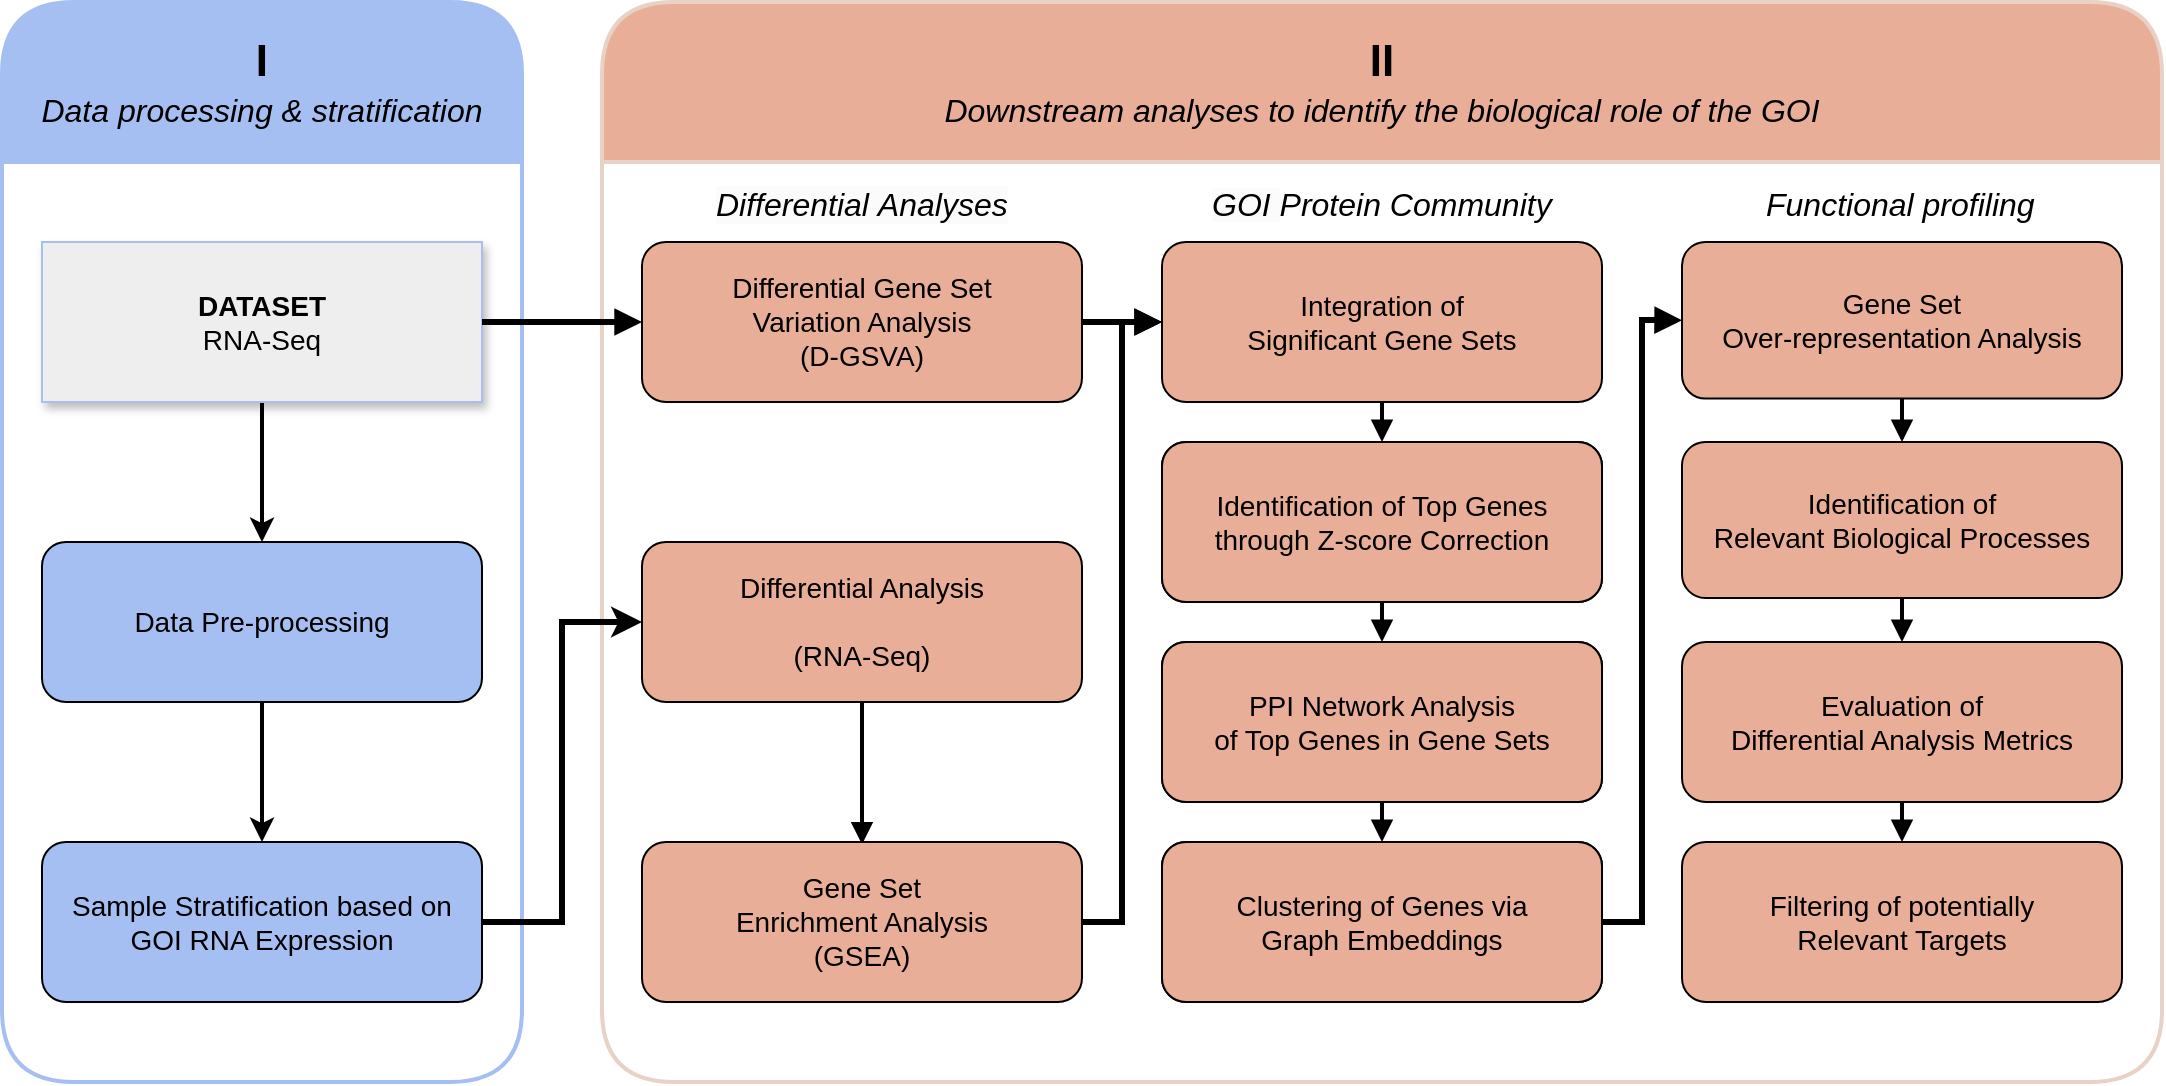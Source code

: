 <mxfile scale="2" border="0">
    <diagram name="Page-1" id="WMyTI4VWCgRzHXp1mPb9">
        <mxGraphModel dx="2253" dy="1054" grid="1" gridSize="5" guides="1" tooltips="1" connect="1" arrows="1" fold="1" page="1" pageScale="1" pageWidth="1169" pageHeight="827" math="0" shadow="0">
            <root>
                <mxCell id="0"/>
                <mxCell id="1" parent="0"/>
                <mxCell id="U7u_f17gVRgXchmAX0Bn-6" value="" style="edgeStyle=orthogonalEdgeStyle;rounded=0;orthogonalLoop=1;jettySize=auto;html=1;" parent="1" edge="1">
                    <mxGeometry relative="1" as="geometry">
                        <mxPoint x="405.372" y="341.378" as="sourcePoint"/>
                    </mxGeometry>
                </mxCell>
                <mxCell id="U7u_f17gVRgXchmAX0Bn-1" value="&lt;div style=&quot;font-size: 22px;&quot;&gt;&lt;font style=&quot;font-size: 22px;&quot;&gt;I&lt;/font&gt;&lt;/div&gt;&lt;div style=&quot;font-size: 1px;&quot;&gt;&lt;br&gt;&lt;/div&gt;&lt;div style=&quot;font-size: 16px;&quot;&gt;&lt;i&gt;&lt;span style=&quot;font-weight: normal;&quot;&gt;Data processing&amp;nbsp;&lt;/span&gt;&lt;/i&gt;&lt;i style=&quot;background-color: initial;&quot;&gt;&lt;span style=&quot;font-weight: normal;&quot;&gt;&amp;amp; stratification&lt;/span&gt;&lt;/i&gt;&lt;/div&gt;" style="swimlane;whiteSpace=wrap;html=1;startSize=80;rounded=1;fillStyle=solid;strokeWidth=2;container=0;fillColor=#a6bff2;strokeColor=#A6BFF2;" parent="1" vertex="1">
                    <mxGeometry y="200" width="260" height="540" as="geometry">
                        <mxRectangle x="20" y="20" width="40" height="45" as="alternateBounds"/>
                    </mxGeometry>
                </mxCell>
                <mxCell id="78" value="" style="edgeStyle=none;html=1;strokeWidth=2;" edge="1" parent="U7u_f17gVRgXchmAX0Bn-1" source="odDYbRYCYWoE1OATyWKR-1" target="76">
                    <mxGeometry relative="1" as="geometry"/>
                </mxCell>
                <mxCell id="odDYbRYCYWoE1OATyWKR-1" value="&lt;div style=&quot;font-size: 14px;&quot;&gt;&lt;b&gt;DATASET&lt;/b&gt;&lt;/div&gt;&lt;div style=&quot;font-size: 14px;&quot;&gt;RNA-Seq&lt;/div&gt;" style="rounded=0;whiteSpace=wrap;html=1;strokeWidth=1;fillColor=#EEEEEE;strokeColor=#A6BFF2;shadow=1;fontStyle=0;container=0;fontSize=14;" parent="U7u_f17gVRgXchmAX0Bn-1" vertex="1">
                    <mxGeometry x="20" y="120" width="220" height="80" as="geometry"/>
                </mxCell>
                <mxCell id="ll4MLsgl20_4qIF9zqpb-2" value="&lt;div style=&quot;font-size: 14px;&quot;&gt;Sample Stratification based on GOI&amp;nbsp;RNA Expression&lt;br style=&quot;font-size: 14px;&quot;&gt;&lt;/div&gt;" style="rounded=1;whiteSpace=wrap;html=1;fillColor=#A6BFF2;strokeColor=#000000;fontStyle=0;container=0;fontSize=14;" parent="U7u_f17gVRgXchmAX0Bn-1" vertex="1">
                    <mxGeometry x="20" y="420" width="220" height="80" as="geometry"/>
                </mxCell>
                <mxCell id="32" value="" style="edgeStyle=orthogonalEdgeStyle;html=1;strokeWidth=2;endArrow=block;endFill=1;" parent="U7u_f17gVRgXchmAX0Bn-1" source="odDYbRYCYWoE1OATyWKR-2" edge="1">
                    <mxGeometry relative="1" as="geometry">
                        <mxPoint x="120.0" y="440.004" as="targetPoint"/>
                    </mxGeometry>
                </mxCell>
                <mxCell id="77" value="" style="edgeStyle=none;html=1;strokeWidth=2;" edge="1" parent="U7u_f17gVRgXchmAX0Bn-1" source="76" target="ll4MLsgl20_4qIF9zqpb-2">
                    <mxGeometry relative="1" as="geometry"/>
                </mxCell>
                <mxCell id="76" value="&lt;div style=&quot;font-size: 14px;&quot;&gt;Data Pre-processing&lt;/div&gt;" style="rounded=1;whiteSpace=wrap;html=1;fillColor=#A6BFF2;strokeColor=#000000;fontStyle=0;container=0;fontSize=14;" vertex="1" parent="U7u_f17gVRgXchmAX0Bn-1">
                    <mxGeometry x="19.997" y="270" width="220" height="80" as="geometry"/>
                </mxCell>
                <mxCell id="U7u_f17gVRgXchmAX0Bn-2" value="&lt;div style=&quot;font-size: 22px;&quot;&gt;&lt;font style=&quot;font-size: 22px;&quot;&gt;II&lt;/font&gt;&lt;/div&gt;&lt;div style=&quot;font-size: 1px;&quot;&gt;&lt;font style=&quot;font-size: 1px;&quot;&gt;&lt;br&gt;&lt;/font&gt;&lt;/div&gt;&lt;div style=&quot;font-size: 16px;&quot;&gt;&lt;span style=&quot;font-weight: 400;&quot;&gt;&lt;i&gt;Downstream analyses to identify the biological role of the GOI&lt;/i&gt;&lt;/span&gt;&lt;/div&gt;" style="swimlane;whiteSpace=wrap;html=1;startSize=80;rounded=1;strokeWidth=2;fillColor=#e9ae97;strokeColor=#E8D2C7;container=0;align=center;" parent="1" vertex="1">
                    <mxGeometry x="300" y="200" width="780" height="540" as="geometry">
                        <mxRectangle x="20" y="20" width="40" height="45" as="alternateBounds"/>
                    </mxGeometry>
                </mxCell>
                <mxCell id="VoZBrdOOJ4ARXTzK2C11-7" value="&lt;div style=&quot;font-size: 14px;&quot;&gt;&lt;span style=&quot;font-size: 14px;&quot;&gt;Differential Gene Set&lt;/span&gt;&lt;/div&gt;&lt;div style=&quot;font-size: 14px;&quot;&gt;&lt;span style=&quot;font-size: 14px;&quot;&gt;Variation Analysis&lt;/span&gt;&lt;/div&gt;&lt;div style=&quot;font-size: 14px;&quot;&gt;&lt;span style=&quot;font-size: 14px;&quot;&gt;(D-GSVA)&lt;/span&gt;&lt;/div&gt;" style="rounded=1;whiteSpace=wrap;html=1;fillColor=#E9AE97;strokeColor=#000000;fontStyle=0;container=0;fontSize=14;" parent="U7u_f17gVRgXchmAX0Bn-2" vertex="1">
                    <mxGeometry x="19.997" y="120" width="220" height="80" as="geometry"/>
                </mxCell>
                <mxCell id="38" value="" style="edgeStyle=orthogonalEdgeStyle;html=1;strokeWidth=2;endArrow=block;endFill=1;entryX=0.5;entryY=0.015;entryDx=0;entryDy=0;entryPerimeter=0;" parent="U7u_f17gVRgXchmAX0Bn-2" source="odDYbRYCYWoE1OATyWKR-3" target="VoZBrdOOJ4ARXTzK2C11-10" edge="1">
                    <mxGeometry relative="1" as="geometry">
                        <mxPoint x="140" y="340" as="targetPoint"/>
                    </mxGeometry>
                </mxCell>
                <mxCell id="odDYbRYCYWoE1OATyWKR-3" value="&lt;div style=&quot;font-size: 14px;&quot;&gt;Differential Analysis &lt;br style=&quot;font-size: 14px;&quot;&gt;&lt;/div&gt;&lt;div style=&quot;font-size: 14px;&quot;&gt;&lt;br style=&quot;font-size: 14px;&quot;&gt;&lt;/div&gt;&lt;div style=&quot;font-size: 14px;&quot;&gt;(RNA-Seq)&lt;/div&gt;" style="rounded=1;whiteSpace=wrap;html=1;fillColor=#E9AE97;strokeColor=#000000;fontStyle=0;container=0;fontSize=14;" parent="U7u_f17gVRgXchmAX0Bn-2" vertex="1">
                    <mxGeometry x="19.997" y="270.0" width="220" height="80" as="geometry"/>
                </mxCell>
                <mxCell id="VoZBrdOOJ4ARXTzK2C11-10" value="&lt;div style=&quot;font-size: 14px;&quot;&gt;&lt;font style=&quot;font-size: 14px;&quot;&gt;&lt;span style=&quot;font-size: 14px;&quot;&gt;Gene Set&lt;/span&gt;&lt;/font&gt;&lt;/div&gt;&lt;div style=&quot;font-size: 14px;&quot;&gt;&lt;font style=&quot;font-size: 14px;&quot;&gt;&lt;span style=&quot;font-size: 14px;&quot;&gt;Enrichment Analysis&lt;/span&gt;&lt;/font&gt;&lt;/div&gt;&lt;div style=&quot;font-size: 14px;&quot;&gt;&lt;font style=&quot;font-size: 14px;&quot;&gt;&lt;span style=&quot;font-size: 14px;&quot;&gt;(GSEA)&lt;/span&gt;&lt;/font&gt;&lt;/div&gt;" style="rounded=1;whiteSpace=wrap;html=1;fillColor=#E9AE97;strokeColor=#000000;fontStyle=0;container=0;fontSize=14;" parent="U7u_f17gVRgXchmAX0Bn-2" vertex="1">
                    <mxGeometry x="19.997" y="420.0" width="220" height="80" as="geometry"/>
                </mxCell>
                <mxCell id="61" value="&lt;div style=&quot;border-color: var(--border-color); color: rgb(0, 0, 0); font-family: Helvetica; font-style: normal; font-variant-ligatures: normal; font-variant-caps: normal; font-weight: 700; letter-spacing: normal; orphans: 2; text-align: center; text-indent: 0px; text-transform: none; widows: 2; word-spacing: 0px; -webkit-text-stroke-width: 0px; background-color: rgb(251, 251, 251); text-decoration-thickness: initial; text-decoration-style: initial; text-decoration-color: initial; font-size: 16px;&quot;&gt;&lt;i style=&quot;border-color: var(--border-color); font-weight: normal;&quot;&gt;Differential&amp;nbsp;&lt;/i&gt;&lt;i style=&quot;border-color: var(--border-color); font-weight: normal;&quot;&gt;Analyses&lt;/i&gt;&lt;/div&gt;" style="text;whiteSpace=wrap;html=1;" vertex="1" parent="U7u_f17gVRgXchmAX0Bn-2">
                    <mxGeometry x="55" y="85" width="150" height="30" as="geometry"/>
                </mxCell>
                <mxCell id="ll4MLsgl20_4qIF9zqpb-33" value="" style="edgeStyle=orthogonalEdgeStyle;rounded=0;orthogonalLoop=1;jettySize=auto;html=1;strokeWidth=3;endArrow=block;endFill=1;" parent="U7u_f17gVRgXchmAX0Bn-2" source="VoZBrdOOJ4ARXTzK2C11-7" target="odDYbRYCYWoE1OATyWKR-20" edge="1">
                    <mxGeometry relative="1" as="geometry"/>
                </mxCell>
                <mxCell id="24" value="" style="edgeStyle=orthogonalEdgeStyle;html=1;entryX=0;entryY=0.5;entryDx=0;entryDy=0;exitX=1;exitY=0.5;exitDx=0;exitDy=0;endArrow=block;endFill=1;rounded=0;strokeWidth=3;" parent="U7u_f17gVRgXchmAX0Bn-2" source="VoZBrdOOJ4ARXTzK2C11-10" target="odDYbRYCYWoE1OATyWKR-20" edge="1">
                    <mxGeometry relative="1" as="geometry"/>
                </mxCell>
                <mxCell id="odDYbRYCYWoE1OATyWKR-20" value="&lt;div style=&quot;font-size: 14px;&quot;&gt;&lt;span style=&quot;font-size: 14px;&quot;&gt;Integration of&lt;/span&gt;&lt;/div&gt;&lt;div style=&quot;font-size: 14px;&quot;&gt;&lt;span style=&quot;font-size: 14px;&quot;&gt;Significant Gene Sets&lt;/span&gt;&lt;/div&gt;" style="rounded=1;whiteSpace=wrap;html=1;fillColor=#E9AE97;strokeColor=#000000;fontStyle=0;container=0;fontSize=14;" parent="U7u_f17gVRgXchmAX0Bn-2" vertex="1">
                    <mxGeometry x="280.005" y="120" width="220" height="80" as="geometry"/>
                </mxCell>
                <mxCell id="ll4MLsgl20_4qIF9zqpb-35" value="Identification of Top Genes&lt;br&gt;through Z-score Correction" style="rounded=1;whiteSpace=wrap;html=1;fillColor=#B1516E;strokeColor=#000000;fontStyle=0;container=0;fontSize=14;" parent="U7u_f17gVRgXchmAX0Bn-2" vertex="1">
                    <mxGeometry x="280.005" y="220.0" width="220" height="80" as="geometry"/>
                </mxCell>
                <mxCell id="55" value="" style="endArrow=block;html=1;rounded=1;sketch=0;strokeColor=#000000;strokeWidth=2;fontColor=#FFFFFF;endFill=1;exitX=0.5;exitY=1;exitDx=0;exitDy=0;entryX=0.5;entryY=0;entryDx=0;entryDy=0;" parent="U7u_f17gVRgXchmAX0Bn-2" source="odDYbRYCYWoE1OATyWKR-20" target="ll4MLsgl20_4qIF9zqpb-35" edge="1">
                    <mxGeometry width="50" height="50" relative="1" as="geometry">
                        <mxPoint x="390" y="340" as="sourcePoint"/>
                        <mxPoint x="440" y="290" as="targetPoint"/>
                    </mxGeometry>
                </mxCell>
                <mxCell id="odDYbRYCYWoE1OATyWKR-30" value="&lt;div style=&quot;font-size: 14px;&quot;&gt;&lt;span style=&quot;font-size: 14px;&quot;&gt;PPI Network Analysis&lt;/span&gt;&lt;/div&gt;&lt;div style=&quot;font-size: 14px;&quot;&gt;&lt;span style=&quot;font-size: 14px;&quot;&gt;of Top Genes in Gene Sets&lt;br style=&quot;font-size: 14px;&quot;&gt;&lt;/span&gt;&lt;/div&gt;" style="rounded=1;whiteSpace=wrap;html=1;fillColor=#B1516E;strokeColor=#000000;fontStyle=0;container=0;fontSize=14;" parent="U7u_f17gVRgXchmAX0Bn-2" vertex="1">
                    <mxGeometry x="280.005" y="320" width="220" height="80" as="geometry"/>
                </mxCell>
                <mxCell id="56" value="" style="endArrow=block;html=1;rounded=1;sketch=0;strokeColor=#000000;strokeWidth=2;fontColor=#FFFFFF;endFill=1;exitX=0.5;exitY=1;exitDx=0;exitDy=0;entryX=0.5;entryY=0;entryDx=0;entryDy=0;" parent="U7u_f17gVRgXchmAX0Bn-2" source="ll4MLsgl20_4qIF9zqpb-35" target="odDYbRYCYWoE1OATyWKR-30" edge="1">
                    <mxGeometry width="50" height="50" relative="1" as="geometry">
                        <mxPoint x="405.005" y="300" as="sourcePoint"/>
                        <mxPoint x="405.005" y="320" as="targetPoint"/>
                    </mxGeometry>
                </mxCell>
                <mxCell id="VoZBrdOOJ4ARXTzK2C11-2" value="&lt;div style=&quot;font-size: 14px;&quot;&gt;&lt;span style=&quot;font-size: 14px;&quot;&gt;Clustering of Genes via&lt;/span&gt;&lt;/div&gt;&lt;div style=&quot;font-size: 14px;&quot;&gt;&lt;span style=&quot;font-size: 14px;&quot;&gt;Graph Embeddings&lt;/span&gt;&lt;/div&gt;" style="rounded=1;whiteSpace=wrap;html=1;fillColor=#B1516E;strokeColor=#000000;fontStyle=0;container=0;fontSize=14;" parent="U7u_f17gVRgXchmAX0Bn-2" vertex="1">
                    <mxGeometry x="280.005" y="420.0" width="220" height="80" as="geometry"/>
                </mxCell>
                <mxCell id="57" value="" style="endArrow=block;html=1;rounded=1;sketch=0;strokeColor=#000000;strokeWidth=2;fontColor=#FFFFFF;endFill=1;exitX=0.5;exitY=1;exitDx=0;exitDy=0;entryX=0.5;entryY=0;entryDx=0;entryDy=0;" parent="U7u_f17gVRgXchmAX0Bn-2" source="odDYbRYCYWoE1OATyWKR-30" target="VoZBrdOOJ4ARXTzK2C11-2" edge="1">
                    <mxGeometry width="50" height="50" relative="1" as="geometry">
                        <mxPoint x="400.005" y="400" as="sourcePoint"/>
                        <mxPoint x="400.005" y="420" as="targetPoint"/>
                    </mxGeometry>
                </mxCell>
                <mxCell id="58" value="&lt;div style=&quot;font-size: 14px;&quot;&gt;&lt;span style=&quot;font-size: 14px;&quot;&gt;Clustering of Genes via&lt;/span&gt;&lt;/div&gt;&lt;div style=&quot;font-size: 14px;&quot;&gt;&lt;span style=&quot;font-size: 14px;&quot;&gt;Graph Embeddings&lt;/span&gt;&lt;/div&gt;" style="rounded=1;whiteSpace=wrap;html=1;fillColor=#E9AE97;strokeColor=#000000;fontStyle=0;container=0;fontSize=14;" vertex="1" parent="U7u_f17gVRgXchmAX0Bn-2">
                    <mxGeometry x="280.005" y="420.0" width="220" height="80" as="geometry"/>
                </mxCell>
                <mxCell id="59" value="&lt;div style=&quot;font-size: 14px;&quot;&gt;&lt;span style=&quot;font-size: 14px;&quot;&gt;PPI Network Analysis&lt;/span&gt;&lt;/div&gt;&lt;div style=&quot;font-size: 14px;&quot;&gt;&lt;span style=&quot;font-size: 14px;&quot;&gt;of Top Genes in Gene Sets&lt;br style=&quot;font-size: 14px;&quot;&gt;&lt;/span&gt;&lt;/div&gt;" style="rounded=1;whiteSpace=wrap;html=1;fillColor=#E9AE97;strokeColor=#000000;fontStyle=0;container=0;fontSize=14;" vertex="1" parent="U7u_f17gVRgXchmAX0Bn-2">
                    <mxGeometry x="280.005" y="320" width="220" height="80" as="geometry"/>
                </mxCell>
                <mxCell id="60" value="Identification of Top Genes&lt;br&gt;through Z-score Correction" style="rounded=1;whiteSpace=wrap;html=1;fillColor=#E9AE97;strokeColor=#000000;fontStyle=0;container=0;fontSize=14;" vertex="1" parent="U7u_f17gVRgXchmAX0Bn-2">
                    <mxGeometry x="280.005" y="220.0" width="220" height="80" as="geometry"/>
                </mxCell>
                <mxCell id="62" value="&lt;i style=&quot;border-color: var(--border-color); color: rgb(0, 0, 0); font-family: Helvetica; font-size: 16px; font-variant-ligatures: normal; font-variant-caps: normal; font-weight: 700; letter-spacing: normal; orphans: 2; text-align: center; text-indent: 0px; text-transform: none; widows: 2; word-spacing: 0px; -webkit-text-stroke-width: 0px; background-color: rgb(251, 251, 251); text-decoration-thickness: initial; text-decoration-style: initial; text-decoration-color: initial;&quot;&gt;&lt;span style=&quot;border-color: var(--border-color); font-weight: normal;&quot;&gt;GOI&amp;nbsp;&lt;/span&gt;&lt;/i&gt;&lt;i style=&quot;border-color: var(--border-color); color: rgb(0, 0, 0); font-family: Helvetica; font-size: 16px; font-variant-ligatures: normal; font-variant-caps: normal; font-weight: 700; letter-spacing: normal; orphans: 2; text-align: center; text-indent: 0px; text-transform: none; widows: 2; word-spacing: 0px; -webkit-text-stroke-width: 0px; background-color: initial; text-decoration-thickness: initial; text-decoration-style: initial; text-decoration-color: initial;&quot;&gt;&lt;span style=&quot;border-color: var(--border-color); font-weight: normal;&quot;&gt;Protein Community&lt;/span&gt;&lt;/i&gt;" style="text;whiteSpace=wrap;html=1;" vertex="1" parent="U7u_f17gVRgXchmAX0Bn-2">
                    <mxGeometry x="302.5" y="85" width="175" height="30" as="geometry"/>
                </mxCell>
                <mxCell id="ll4MLsgl20_4qIF9zqpb-43" value="Identification of&lt;br&gt;Relevant Biological Processes" style="rounded=1;whiteSpace=wrap;html=1;fillColor=#E9AE97;strokeColor=#000000;fontStyle=0;container=0;fontSize=14;" parent="U7u_f17gVRgXchmAX0Bn-2" vertex="1">
                    <mxGeometry x="540" y="220" width="220" height="78" as="geometry"/>
                </mxCell>
                <mxCell id="5" value="Evaluation of&lt;br&gt;Differential Analysis Metrics" style="rounded=1;whiteSpace=wrap;html=1;fillColor=#E9AE97;strokeColor=#000000;fontStyle=0;container=0;fontSize=14;" parent="U7u_f17gVRgXchmAX0Bn-2" vertex="1">
                    <mxGeometry x="540" y="320" width="220" height="80" as="geometry"/>
                </mxCell>
                <mxCell id="21" value="" style="edgeStyle=none;html=1;endArrow=block;endFill=1;strokeWidth=2;" parent="U7u_f17gVRgXchmAX0Bn-2" source="ll4MLsgl20_4qIF9zqpb-43" target="5" edge="1">
                    <mxGeometry relative="1" as="geometry"/>
                </mxCell>
                <mxCell id="ll4MLsgl20_4qIF9zqpb-41" value="Gene Set&lt;br&gt;Over-representation Analysis" style="rounded=1;whiteSpace=wrap;html=1;fillColor=#E9AE97;strokeColor=#000000;fontStyle=0;container=0;fontSize=14;" parent="U7u_f17gVRgXchmAX0Bn-2" vertex="1">
                    <mxGeometry x="540" y="120" width="220" height="78.3" as="geometry"/>
                </mxCell>
                <mxCell id="25" value="" style="edgeStyle=none;html=1;entryX=0;entryY=0.5;entryDx=0;entryDy=0;exitX=1;exitY=0.5;exitDx=0;exitDy=0;rounded=0;endArrow=block;endFill=1;strokeWidth=3;" parent="U7u_f17gVRgXchmAX0Bn-2" source="VoZBrdOOJ4ARXTzK2C11-2" target="ll4MLsgl20_4qIF9zqpb-41" edge="1">
                    <mxGeometry relative="1" as="geometry">
                        <Array as="points">
                            <mxPoint x="520" y="460"/>
                            <mxPoint x="520" y="159"/>
                        </Array>
                    </mxGeometry>
                </mxCell>
                <mxCell id="ll4MLsgl20_4qIF9zqpb-44" value="" style="edgeStyle=orthogonalEdgeStyle;rounded=0;orthogonalLoop=1;jettySize=auto;html=1;endArrow=block;endFill=1;strokeWidth=2;" parent="U7u_f17gVRgXchmAX0Bn-2" source="ll4MLsgl20_4qIF9zqpb-41" target="ll4MLsgl20_4qIF9zqpb-43" edge="1">
                    <mxGeometry relative="1" as="geometry"/>
                </mxCell>
                <mxCell id="19" value="Filtering of potentially&lt;br style=&quot;border-color: var(--border-color);&quot;&gt;Relevant Targets" style="rounded=1;whiteSpace=wrap;html=1;fillColor=#E9AE97;strokeColor=#000000;fontStyle=0;container=0;fontSize=14;" parent="U7u_f17gVRgXchmAX0Bn-2" vertex="1">
                    <mxGeometry x="540" y="420" width="220" height="80" as="geometry"/>
                </mxCell>
                <mxCell id="22" value="" style="edgeStyle=none;html=1;endArrow=block;endFill=1;strokeWidth=2;" parent="U7u_f17gVRgXchmAX0Bn-2" source="5" target="19" edge="1">
                    <mxGeometry relative="1" as="geometry"/>
                </mxCell>
                <mxCell id="63" value="&lt;i style=&quot;border-color: var(--border-color); color: rgb(0, 0, 0); font-family: Helvetica; font-size: 16px; font-variant-ligatures: normal; font-variant-caps: normal; font-weight: 700; letter-spacing: normal; orphans: 2; text-align: center; text-indent: 0px; text-transform: none; widows: 2; word-spacing: 0px; -webkit-text-stroke-width: 0px; background-color: initial; text-decoration-thickness: initial; text-decoration-style: initial; text-decoration-color: initial;&quot;&gt;&lt;span style=&quot;border-color: var(--border-color); font-weight: normal;&quot;&gt;Functional profiling&lt;/span&gt;&lt;/i&gt;" style="text;whiteSpace=wrap;html=1;" vertex="1" parent="U7u_f17gVRgXchmAX0Bn-2">
                    <mxGeometry x="580" y="85" width="140" height="30" as="geometry"/>
                </mxCell>
                <mxCell id="53" value="" style="edgeStyle=orthogonalEdgeStyle;rounded=1;orthogonalLoop=1;jettySize=auto;html=1;strokeWidth=3;endArrow=block;endFill=1;entryX=0;entryY=0.5;entryDx=0;entryDy=0;exitX=1;exitY=0.5;exitDx=0;exitDy=0;" parent="1" source="odDYbRYCYWoE1OATyWKR-1" target="VoZBrdOOJ4ARXTzK2C11-7" edge="1">
                    <mxGeometry relative="1" as="geometry">
                        <mxPoint x="255.0" y="418.004" as="sourcePoint"/>
                        <mxPoint x="294.997" y="418.004" as="targetPoint"/>
                    </mxGeometry>
                </mxCell>
                <mxCell id="79" value="" style="edgeStyle=none;html=1;entryX=0;entryY=0.5;entryDx=0;entryDy=0;exitX=1;exitY=0.5;exitDx=0;exitDy=0;rounded=0;strokeWidth=3;" edge="1" parent="1" source="ll4MLsgl20_4qIF9zqpb-2" target="odDYbRYCYWoE1OATyWKR-3">
                    <mxGeometry relative="1" as="geometry">
                        <Array as="points">
                            <mxPoint x="280" y="660"/>
                            <mxPoint x="280" y="510"/>
                        </Array>
                    </mxGeometry>
                </mxCell>
            </root>
        </mxGraphModel>
    </diagram>
</mxfile>